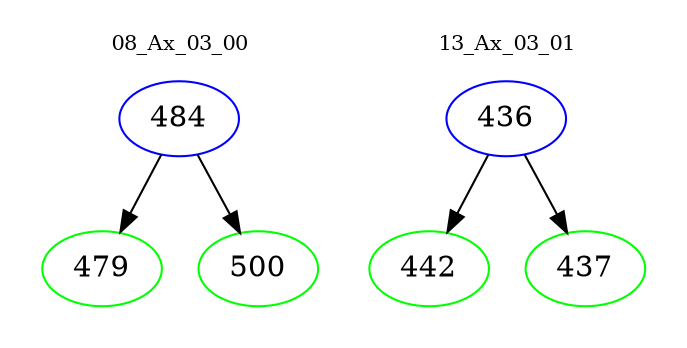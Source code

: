digraph{
subgraph cluster_0 {
color = white
label = "08_Ax_03_00";
fontsize=10;
T0_484 [label="484", color="blue"]
T0_484 -> T0_479 [color="black"]
T0_479 [label="479", color="green"]
T0_484 -> T0_500 [color="black"]
T0_500 [label="500", color="green"]
}
subgraph cluster_1 {
color = white
label = "13_Ax_03_01";
fontsize=10;
T1_436 [label="436", color="blue"]
T1_436 -> T1_442 [color="black"]
T1_442 [label="442", color="green"]
T1_436 -> T1_437 [color="black"]
T1_437 [label="437", color="green"]
}
}
